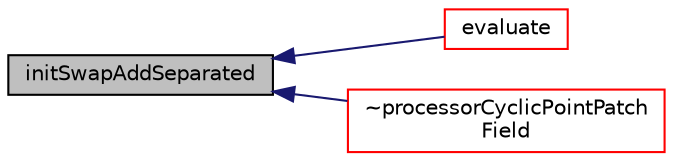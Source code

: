 digraph "initSwapAddSeparated"
{
  bgcolor="transparent";
  edge [fontname="Helvetica",fontsize="10",labelfontname="Helvetica",labelfontsize="10"];
  node [fontname="Helvetica",fontsize="10",shape=record];
  rankdir="LR";
  Node1 [label="initSwapAddSeparated",height=0.2,width=0.4,color="black", fillcolor="grey75", style="filled", fontcolor="black"];
  Node1 -> Node2 [dir="back",color="midnightblue",fontsize="10",style="solid",fontname="Helvetica"];
  Node2 [label="evaluate",height=0.2,width=0.4,color="red",URL="$a01987.html#ae591186d8bf9e7c4db700390ac9dfff7",tooltip="Evaluate the patch field. "];
  Node1 -> Node3 [dir="back",color="midnightblue",fontsize="10",style="solid",fontname="Helvetica"];
  Node3 [label="~processorCyclicPointPatch\lField",height=0.2,width=0.4,color="red",URL="$a01987.html#a2aa154ff2c96fc09448f17658b03e1e7",tooltip="Destructor. "];
}
